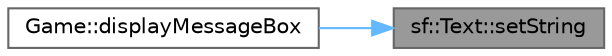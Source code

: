 digraph "sf::Text::setString"
{
 // LATEX_PDF_SIZE
  bgcolor="transparent";
  edge [fontname=Helvetica,fontsize=10,labelfontname=Helvetica,labelfontsize=10];
  node [fontname=Helvetica,fontsize=10,shape=box,height=0.2,width=0.4];
  rankdir="RL";
  Node1 [id="Node000001",label="sf::Text::setString",height=0.2,width=0.4,color="gray40", fillcolor="grey60", style="filled", fontcolor="black",tooltip="Set the text's string."];
  Node1 -> Node2 [id="edge1_Node000001_Node000002",dir="back",color="steelblue1",style="solid",tooltip=" "];
  Node2 [id="Node000002",label="Game::displayMessageBox",height=0.2,width=0.4,color="grey40", fillcolor="white", style="filled",URL="$class_game.html#a53c405ca404f33fb2d8a134cf5be2dab",tooltip="Displays a message box with the given message."];
}
